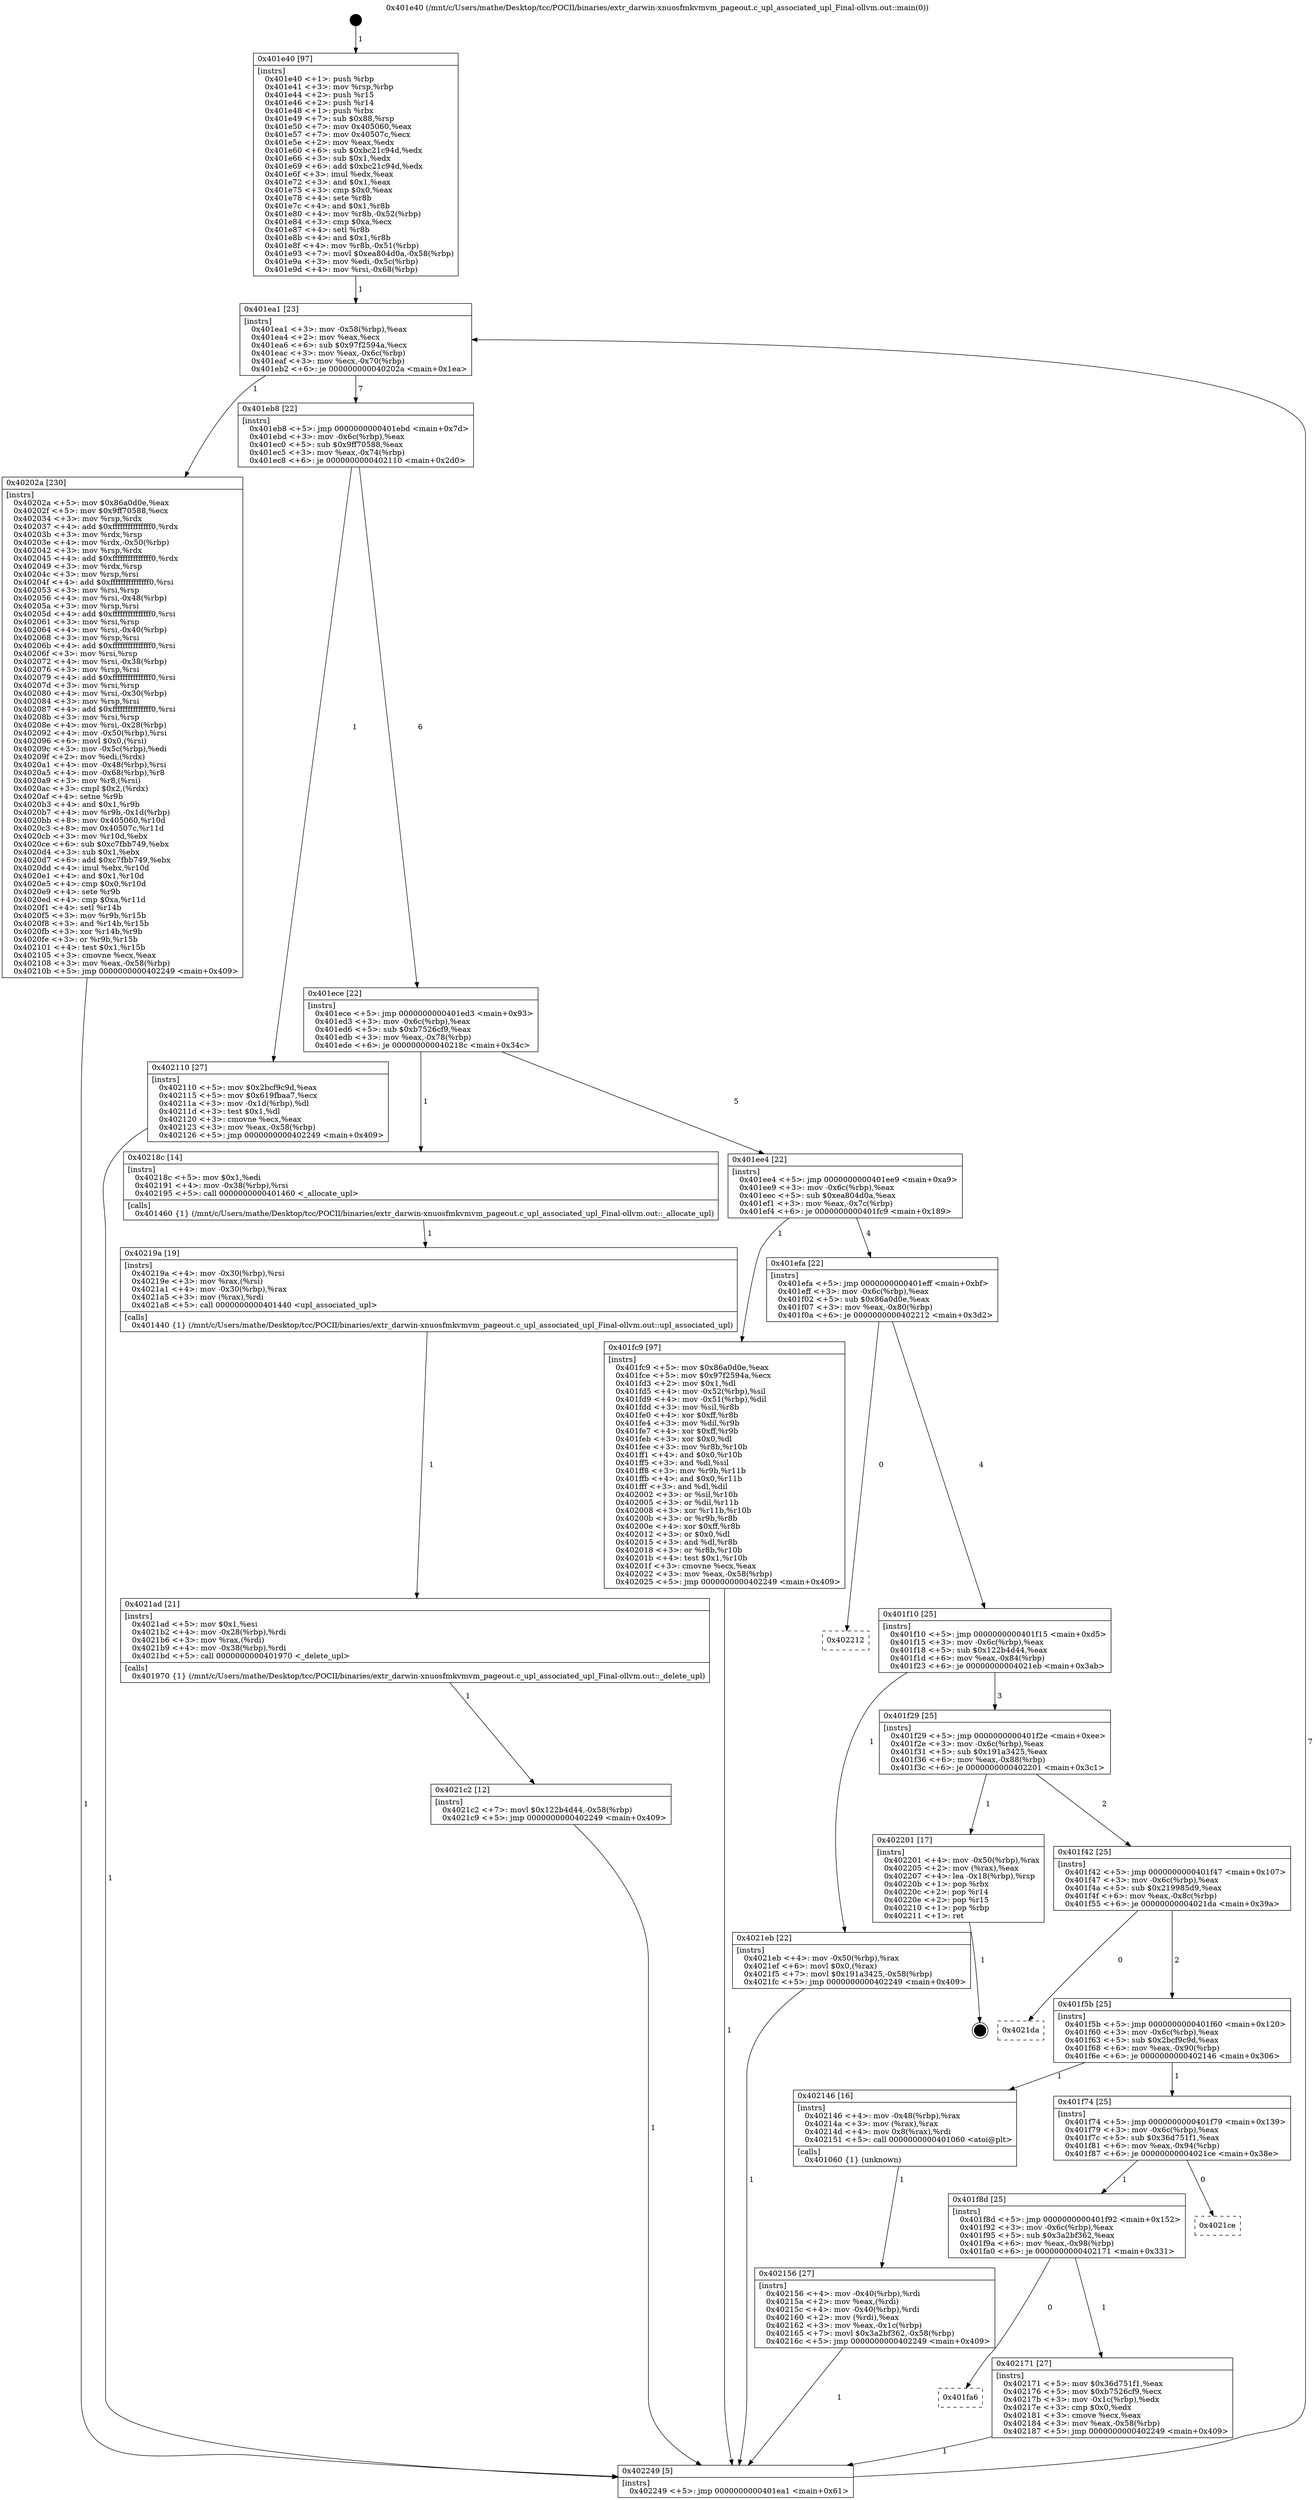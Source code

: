 digraph "0x401e40" {
  label = "0x401e40 (/mnt/c/Users/mathe/Desktop/tcc/POCII/binaries/extr_darwin-xnuosfmkvmvm_pageout.c_upl_associated_upl_Final-ollvm.out::main(0))"
  labelloc = "t"
  node[shape=record]

  Entry [label="",width=0.3,height=0.3,shape=circle,fillcolor=black,style=filled]
  "0x401ea1" [label="{
     0x401ea1 [23]\l
     | [instrs]\l
     &nbsp;&nbsp;0x401ea1 \<+3\>: mov -0x58(%rbp),%eax\l
     &nbsp;&nbsp;0x401ea4 \<+2\>: mov %eax,%ecx\l
     &nbsp;&nbsp;0x401ea6 \<+6\>: sub $0x97f2594a,%ecx\l
     &nbsp;&nbsp;0x401eac \<+3\>: mov %eax,-0x6c(%rbp)\l
     &nbsp;&nbsp;0x401eaf \<+3\>: mov %ecx,-0x70(%rbp)\l
     &nbsp;&nbsp;0x401eb2 \<+6\>: je 000000000040202a \<main+0x1ea\>\l
  }"]
  "0x40202a" [label="{
     0x40202a [230]\l
     | [instrs]\l
     &nbsp;&nbsp;0x40202a \<+5\>: mov $0x86a0d0e,%eax\l
     &nbsp;&nbsp;0x40202f \<+5\>: mov $0x9ff70588,%ecx\l
     &nbsp;&nbsp;0x402034 \<+3\>: mov %rsp,%rdx\l
     &nbsp;&nbsp;0x402037 \<+4\>: add $0xfffffffffffffff0,%rdx\l
     &nbsp;&nbsp;0x40203b \<+3\>: mov %rdx,%rsp\l
     &nbsp;&nbsp;0x40203e \<+4\>: mov %rdx,-0x50(%rbp)\l
     &nbsp;&nbsp;0x402042 \<+3\>: mov %rsp,%rdx\l
     &nbsp;&nbsp;0x402045 \<+4\>: add $0xfffffffffffffff0,%rdx\l
     &nbsp;&nbsp;0x402049 \<+3\>: mov %rdx,%rsp\l
     &nbsp;&nbsp;0x40204c \<+3\>: mov %rsp,%rsi\l
     &nbsp;&nbsp;0x40204f \<+4\>: add $0xfffffffffffffff0,%rsi\l
     &nbsp;&nbsp;0x402053 \<+3\>: mov %rsi,%rsp\l
     &nbsp;&nbsp;0x402056 \<+4\>: mov %rsi,-0x48(%rbp)\l
     &nbsp;&nbsp;0x40205a \<+3\>: mov %rsp,%rsi\l
     &nbsp;&nbsp;0x40205d \<+4\>: add $0xfffffffffffffff0,%rsi\l
     &nbsp;&nbsp;0x402061 \<+3\>: mov %rsi,%rsp\l
     &nbsp;&nbsp;0x402064 \<+4\>: mov %rsi,-0x40(%rbp)\l
     &nbsp;&nbsp;0x402068 \<+3\>: mov %rsp,%rsi\l
     &nbsp;&nbsp;0x40206b \<+4\>: add $0xfffffffffffffff0,%rsi\l
     &nbsp;&nbsp;0x40206f \<+3\>: mov %rsi,%rsp\l
     &nbsp;&nbsp;0x402072 \<+4\>: mov %rsi,-0x38(%rbp)\l
     &nbsp;&nbsp;0x402076 \<+3\>: mov %rsp,%rsi\l
     &nbsp;&nbsp;0x402079 \<+4\>: add $0xfffffffffffffff0,%rsi\l
     &nbsp;&nbsp;0x40207d \<+3\>: mov %rsi,%rsp\l
     &nbsp;&nbsp;0x402080 \<+4\>: mov %rsi,-0x30(%rbp)\l
     &nbsp;&nbsp;0x402084 \<+3\>: mov %rsp,%rsi\l
     &nbsp;&nbsp;0x402087 \<+4\>: add $0xfffffffffffffff0,%rsi\l
     &nbsp;&nbsp;0x40208b \<+3\>: mov %rsi,%rsp\l
     &nbsp;&nbsp;0x40208e \<+4\>: mov %rsi,-0x28(%rbp)\l
     &nbsp;&nbsp;0x402092 \<+4\>: mov -0x50(%rbp),%rsi\l
     &nbsp;&nbsp;0x402096 \<+6\>: movl $0x0,(%rsi)\l
     &nbsp;&nbsp;0x40209c \<+3\>: mov -0x5c(%rbp),%edi\l
     &nbsp;&nbsp;0x40209f \<+2\>: mov %edi,(%rdx)\l
     &nbsp;&nbsp;0x4020a1 \<+4\>: mov -0x48(%rbp),%rsi\l
     &nbsp;&nbsp;0x4020a5 \<+4\>: mov -0x68(%rbp),%r8\l
     &nbsp;&nbsp;0x4020a9 \<+3\>: mov %r8,(%rsi)\l
     &nbsp;&nbsp;0x4020ac \<+3\>: cmpl $0x2,(%rdx)\l
     &nbsp;&nbsp;0x4020af \<+4\>: setne %r9b\l
     &nbsp;&nbsp;0x4020b3 \<+4\>: and $0x1,%r9b\l
     &nbsp;&nbsp;0x4020b7 \<+4\>: mov %r9b,-0x1d(%rbp)\l
     &nbsp;&nbsp;0x4020bb \<+8\>: mov 0x405060,%r10d\l
     &nbsp;&nbsp;0x4020c3 \<+8\>: mov 0x40507c,%r11d\l
     &nbsp;&nbsp;0x4020cb \<+3\>: mov %r10d,%ebx\l
     &nbsp;&nbsp;0x4020ce \<+6\>: sub $0xc7fbb749,%ebx\l
     &nbsp;&nbsp;0x4020d4 \<+3\>: sub $0x1,%ebx\l
     &nbsp;&nbsp;0x4020d7 \<+6\>: add $0xc7fbb749,%ebx\l
     &nbsp;&nbsp;0x4020dd \<+4\>: imul %ebx,%r10d\l
     &nbsp;&nbsp;0x4020e1 \<+4\>: and $0x1,%r10d\l
     &nbsp;&nbsp;0x4020e5 \<+4\>: cmp $0x0,%r10d\l
     &nbsp;&nbsp;0x4020e9 \<+4\>: sete %r9b\l
     &nbsp;&nbsp;0x4020ed \<+4\>: cmp $0xa,%r11d\l
     &nbsp;&nbsp;0x4020f1 \<+4\>: setl %r14b\l
     &nbsp;&nbsp;0x4020f5 \<+3\>: mov %r9b,%r15b\l
     &nbsp;&nbsp;0x4020f8 \<+3\>: and %r14b,%r15b\l
     &nbsp;&nbsp;0x4020fb \<+3\>: xor %r14b,%r9b\l
     &nbsp;&nbsp;0x4020fe \<+3\>: or %r9b,%r15b\l
     &nbsp;&nbsp;0x402101 \<+4\>: test $0x1,%r15b\l
     &nbsp;&nbsp;0x402105 \<+3\>: cmovne %ecx,%eax\l
     &nbsp;&nbsp;0x402108 \<+3\>: mov %eax,-0x58(%rbp)\l
     &nbsp;&nbsp;0x40210b \<+5\>: jmp 0000000000402249 \<main+0x409\>\l
  }"]
  "0x401eb8" [label="{
     0x401eb8 [22]\l
     | [instrs]\l
     &nbsp;&nbsp;0x401eb8 \<+5\>: jmp 0000000000401ebd \<main+0x7d\>\l
     &nbsp;&nbsp;0x401ebd \<+3\>: mov -0x6c(%rbp),%eax\l
     &nbsp;&nbsp;0x401ec0 \<+5\>: sub $0x9ff70588,%eax\l
     &nbsp;&nbsp;0x401ec5 \<+3\>: mov %eax,-0x74(%rbp)\l
     &nbsp;&nbsp;0x401ec8 \<+6\>: je 0000000000402110 \<main+0x2d0\>\l
  }"]
  Exit [label="",width=0.3,height=0.3,shape=circle,fillcolor=black,style=filled,peripheries=2]
  "0x402110" [label="{
     0x402110 [27]\l
     | [instrs]\l
     &nbsp;&nbsp;0x402110 \<+5\>: mov $0x2bcf9c9d,%eax\l
     &nbsp;&nbsp;0x402115 \<+5\>: mov $0x619fbaa7,%ecx\l
     &nbsp;&nbsp;0x40211a \<+3\>: mov -0x1d(%rbp),%dl\l
     &nbsp;&nbsp;0x40211d \<+3\>: test $0x1,%dl\l
     &nbsp;&nbsp;0x402120 \<+3\>: cmovne %ecx,%eax\l
     &nbsp;&nbsp;0x402123 \<+3\>: mov %eax,-0x58(%rbp)\l
     &nbsp;&nbsp;0x402126 \<+5\>: jmp 0000000000402249 \<main+0x409\>\l
  }"]
  "0x401ece" [label="{
     0x401ece [22]\l
     | [instrs]\l
     &nbsp;&nbsp;0x401ece \<+5\>: jmp 0000000000401ed3 \<main+0x93\>\l
     &nbsp;&nbsp;0x401ed3 \<+3\>: mov -0x6c(%rbp),%eax\l
     &nbsp;&nbsp;0x401ed6 \<+5\>: sub $0xb7526cf9,%eax\l
     &nbsp;&nbsp;0x401edb \<+3\>: mov %eax,-0x78(%rbp)\l
     &nbsp;&nbsp;0x401ede \<+6\>: je 000000000040218c \<main+0x34c\>\l
  }"]
  "0x4021c2" [label="{
     0x4021c2 [12]\l
     | [instrs]\l
     &nbsp;&nbsp;0x4021c2 \<+7\>: movl $0x122b4d44,-0x58(%rbp)\l
     &nbsp;&nbsp;0x4021c9 \<+5\>: jmp 0000000000402249 \<main+0x409\>\l
  }"]
  "0x40218c" [label="{
     0x40218c [14]\l
     | [instrs]\l
     &nbsp;&nbsp;0x40218c \<+5\>: mov $0x1,%edi\l
     &nbsp;&nbsp;0x402191 \<+4\>: mov -0x38(%rbp),%rsi\l
     &nbsp;&nbsp;0x402195 \<+5\>: call 0000000000401460 \<_allocate_upl\>\l
     | [calls]\l
     &nbsp;&nbsp;0x401460 \{1\} (/mnt/c/Users/mathe/Desktop/tcc/POCII/binaries/extr_darwin-xnuosfmkvmvm_pageout.c_upl_associated_upl_Final-ollvm.out::_allocate_upl)\l
  }"]
  "0x401ee4" [label="{
     0x401ee4 [22]\l
     | [instrs]\l
     &nbsp;&nbsp;0x401ee4 \<+5\>: jmp 0000000000401ee9 \<main+0xa9\>\l
     &nbsp;&nbsp;0x401ee9 \<+3\>: mov -0x6c(%rbp),%eax\l
     &nbsp;&nbsp;0x401eec \<+5\>: sub $0xea804d0a,%eax\l
     &nbsp;&nbsp;0x401ef1 \<+3\>: mov %eax,-0x7c(%rbp)\l
     &nbsp;&nbsp;0x401ef4 \<+6\>: je 0000000000401fc9 \<main+0x189\>\l
  }"]
  "0x4021ad" [label="{
     0x4021ad [21]\l
     | [instrs]\l
     &nbsp;&nbsp;0x4021ad \<+5\>: mov $0x1,%esi\l
     &nbsp;&nbsp;0x4021b2 \<+4\>: mov -0x28(%rbp),%rdi\l
     &nbsp;&nbsp;0x4021b6 \<+3\>: mov %rax,(%rdi)\l
     &nbsp;&nbsp;0x4021b9 \<+4\>: mov -0x38(%rbp),%rdi\l
     &nbsp;&nbsp;0x4021bd \<+5\>: call 0000000000401970 \<_delete_upl\>\l
     | [calls]\l
     &nbsp;&nbsp;0x401970 \{1\} (/mnt/c/Users/mathe/Desktop/tcc/POCII/binaries/extr_darwin-xnuosfmkvmvm_pageout.c_upl_associated_upl_Final-ollvm.out::_delete_upl)\l
  }"]
  "0x401fc9" [label="{
     0x401fc9 [97]\l
     | [instrs]\l
     &nbsp;&nbsp;0x401fc9 \<+5\>: mov $0x86a0d0e,%eax\l
     &nbsp;&nbsp;0x401fce \<+5\>: mov $0x97f2594a,%ecx\l
     &nbsp;&nbsp;0x401fd3 \<+2\>: mov $0x1,%dl\l
     &nbsp;&nbsp;0x401fd5 \<+4\>: mov -0x52(%rbp),%sil\l
     &nbsp;&nbsp;0x401fd9 \<+4\>: mov -0x51(%rbp),%dil\l
     &nbsp;&nbsp;0x401fdd \<+3\>: mov %sil,%r8b\l
     &nbsp;&nbsp;0x401fe0 \<+4\>: xor $0xff,%r8b\l
     &nbsp;&nbsp;0x401fe4 \<+3\>: mov %dil,%r9b\l
     &nbsp;&nbsp;0x401fe7 \<+4\>: xor $0xff,%r9b\l
     &nbsp;&nbsp;0x401feb \<+3\>: xor $0x0,%dl\l
     &nbsp;&nbsp;0x401fee \<+3\>: mov %r8b,%r10b\l
     &nbsp;&nbsp;0x401ff1 \<+4\>: and $0x0,%r10b\l
     &nbsp;&nbsp;0x401ff5 \<+3\>: and %dl,%sil\l
     &nbsp;&nbsp;0x401ff8 \<+3\>: mov %r9b,%r11b\l
     &nbsp;&nbsp;0x401ffb \<+4\>: and $0x0,%r11b\l
     &nbsp;&nbsp;0x401fff \<+3\>: and %dl,%dil\l
     &nbsp;&nbsp;0x402002 \<+3\>: or %sil,%r10b\l
     &nbsp;&nbsp;0x402005 \<+3\>: or %dil,%r11b\l
     &nbsp;&nbsp;0x402008 \<+3\>: xor %r11b,%r10b\l
     &nbsp;&nbsp;0x40200b \<+3\>: or %r9b,%r8b\l
     &nbsp;&nbsp;0x40200e \<+4\>: xor $0xff,%r8b\l
     &nbsp;&nbsp;0x402012 \<+3\>: or $0x0,%dl\l
     &nbsp;&nbsp;0x402015 \<+3\>: and %dl,%r8b\l
     &nbsp;&nbsp;0x402018 \<+3\>: or %r8b,%r10b\l
     &nbsp;&nbsp;0x40201b \<+4\>: test $0x1,%r10b\l
     &nbsp;&nbsp;0x40201f \<+3\>: cmovne %ecx,%eax\l
     &nbsp;&nbsp;0x402022 \<+3\>: mov %eax,-0x58(%rbp)\l
     &nbsp;&nbsp;0x402025 \<+5\>: jmp 0000000000402249 \<main+0x409\>\l
  }"]
  "0x401efa" [label="{
     0x401efa [22]\l
     | [instrs]\l
     &nbsp;&nbsp;0x401efa \<+5\>: jmp 0000000000401eff \<main+0xbf\>\l
     &nbsp;&nbsp;0x401eff \<+3\>: mov -0x6c(%rbp),%eax\l
     &nbsp;&nbsp;0x401f02 \<+5\>: sub $0x86a0d0e,%eax\l
     &nbsp;&nbsp;0x401f07 \<+3\>: mov %eax,-0x80(%rbp)\l
     &nbsp;&nbsp;0x401f0a \<+6\>: je 0000000000402212 \<main+0x3d2\>\l
  }"]
  "0x402249" [label="{
     0x402249 [5]\l
     | [instrs]\l
     &nbsp;&nbsp;0x402249 \<+5\>: jmp 0000000000401ea1 \<main+0x61\>\l
  }"]
  "0x401e40" [label="{
     0x401e40 [97]\l
     | [instrs]\l
     &nbsp;&nbsp;0x401e40 \<+1\>: push %rbp\l
     &nbsp;&nbsp;0x401e41 \<+3\>: mov %rsp,%rbp\l
     &nbsp;&nbsp;0x401e44 \<+2\>: push %r15\l
     &nbsp;&nbsp;0x401e46 \<+2\>: push %r14\l
     &nbsp;&nbsp;0x401e48 \<+1\>: push %rbx\l
     &nbsp;&nbsp;0x401e49 \<+7\>: sub $0x88,%rsp\l
     &nbsp;&nbsp;0x401e50 \<+7\>: mov 0x405060,%eax\l
     &nbsp;&nbsp;0x401e57 \<+7\>: mov 0x40507c,%ecx\l
     &nbsp;&nbsp;0x401e5e \<+2\>: mov %eax,%edx\l
     &nbsp;&nbsp;0x401e60 \<+6\>: sub $0xbc21c94d,%edx\l
     &nbsp;&nbsp;0x401e66 \<+3\>: sub $0x1,%edx\l
     &nbsp;&nbsp;0x401e69 \<+6\>: add $0xbc21c94d,%edx\l
     &nbsp;&nbsp;0x401e6f \<+3\>: imul %edx,%eax\l
     &nbsp;&nbsp;0x401e72 \<+3\>: and $0x1,%eax\l
     &nbsp;&nbsp;0x401e75 \<+3\>: cmp $0x0,%eax\l
     &nbsp;&nbsp;0x401e78 \<+4\>: sete %r8b\l
     &nbsp;&nbsp;0x401e7c \<+4\>: and $0x1,%r8b\l
     &nbsp;&nbsp;0x401e80 \<+4\>: mov %r8b,-0x52(%rbp)\l
     &nbsp;&nbsp;0x401e84 \<+3\>: cmp $0xa,%ecx\l
     &nbsp;&nbsp;0x401e87 \<+4\>: setl %r8b\l
     &nbsp;&nbsp;0x401e8b \<+4\>: and $0x1,%r8b\l
     &nbsp;&nbsp;0x401e8f \<+4\>: mov %r8b,-0x51(%rbp)\l
     &nbsp;&nbsp;0x401e93 \<+7\>: movl $0xea804d0a,-0x58(%rbp)\l
     &nbsp;&nbsp;0x401e9a \<+3\>: mov %edi,-0x5c(%rbp)\l
     &nbsp;&nbsp;0x401e9d \<+4\>: mov %rsi,-0x68(%rbp)\l
  }"]
  "0x40219a" [label="{
     0x40219a [19]\l
     | [instrs]\l
     &nbsp;&nbsp;0x40219a \<+4\>: mov -0x30(%rbp),%rsi\l
     &nbsp;&nbsp;0x40219e \<+3\>: mov %rax,(%rsi)\l
     &nbsp;&nbsp;0x4021a1 \<+4\>: mov -0x30(%rbp),%rax\l
     &nbsp;&nbsp;0x4021a5 \<+3\>: mov (%rax),%rdi\l
     &nbsp;&nbsp;0x4021a8 \<+5\>: call 0000000000401440 \<upl_associated_upl\>\l
     | [calls]\l
     &nbsp;&nbsp;0x401440 \{1\} (/mnt/c/Users/mathe/Desktop/tcc/POCII/binaries/extr_darwin-xnuosfmkvmvm_pageout.c_upl_associated_upl_Final-ollvm.out::upl_associated_upl)\l
  }"]
  "0x402212" [label="{
     0x402212\l
  }", style=dashed]
  "0x401f10" [label="{
     0x401f10 [25]\l
     | [instrs]\l
     &nbsp;&nbsp;0x401f10 \<+5\>: jmp 0000000000401f15 \<main+0xd5\>\l
     &nbsp;&nbsp;0x401f15 \<+3\>: mov -0x6c(%rbp),%eax\l
     &nbsp;&nbsp;0x401f18 \<+5\>: sub $0x122b4d44,%eax\l
     &nbsp;&nbsp;0x401f1d \<+6\>: mov %eax,-0x84(%rbp)\l
     &nbsp;&nbsp;0x401f23 \<+6\>: je 00000000004021eb \<main+0x3ab\>\l
  }"]
  "0x401fa6" [label="{
     0x401fa6\l
  }", style=dashed]
  "0x4021eb" [label="{
     0x4021eb [22]\l
     | [instrs]\l
     &nbsp;&nbsp;0x4021eb \<+4\>: mov -0x50(%rbp),%rax\l
     &nbsp;&nbsp;0x4021ef \<+6\>: movl $0x0,(%rax)\l
     &nbsp;&nbsp;0x4021f5 \<+7\>: movl $0x191a3425,-0x58(%rbp)\l
     &nbsp;&nbsp;0x4021fc \<+5\>: jmp 0000000000402249 \<main+0x409\>\l
  }"]
  "0x401f29" [label="{
     0x401f29 [25]\l
     | [instrs]\l
     &nbsp;&nbsp;0x401f29 \<+5\>: jmp 0000000000401f2e \<main+0xee\>\l
     &nbsp;&nbsp;0x401f2e \<+3\>: mov -0x6c(%rbp),%eax\l
     &nbsp;&nbsp;0x401f31 \<+5\>: sub $0x191a3425,%eax\l
     &nbsp;&nbsp;0x401f36 \<+6\>: mov %eax,-0x88(%rbp)\l
     &nbsp;&nbsp;0x401f3c \<+6\>: je 0000000000402201 \<main+0x3c1\>\l
  }"]
  "0x402171" [label="{
     0x402171 [27]\l
     | [instrs]\l
     &nbsp;&nbsp;0x402171 \<+5\>: mov $0x36d751f1,%eax\l
     &nbsp;&nbsp;0x402176 \<+5\>: mov $0xb7526cf9,%ecx\l
     &nbsp;&nbsp;0x40217b \<+3\>: mov -0x1c(%rbp),%edx\l
     &nbsp;&nbsp;0x40217e \<+3\>: cmp $0x0,%edx\l
     &nbsp;&nbsp;0x402181 \<+3\>: cmove %ecx,%eax\l
     &nbsp;&nbsp;0x402184 \<+3\>: mov %eax,-0x58(%rbp)\l
     &nbsp;&nbsp;0x402187 \<+5\>: jmp 0000000000402249 \<main+0x409\>\l
  }"]
  "0x402201" [label="{
     0x402201 [17]\l
     | [instrs]\l
     &nbsp;&nbsp;0x402201 \<+4\>: mov -0x50(%rbp),%rax\l
     &nbsp;&nbsp;0x402205 \<+2\>: mov (%rax),%eax\l
     &nbsp;&nbsp;0x402207 \<+4\>: lea -0x18(%rbp),%rsp\l
     &nbsp;&nbsp;0x40220b \<+1\>: pop %rbx\l
     &nbsp;&nbsp;0x40220c \<+2\>: pop %r14\l
     &nbsp;&nbsp;0x40220e \<+2\>: pop %r15\l
     &nbsp;&nbsp;0x402210 \<+1\>: pop %rbp\l
     &nbsp;&nbsp;0x402211 \<+1\>: ret\l
  }"]
  "0x401f42" [label="{
     0x401f42 [25]\l
     | [instrs]\l
     &nbsp;&nbsp;0x401f42 \<+5\>: jmp 0000000000401f47 \<main+0x107\>\l
     &nbsp;&nbsp;0x401f47 \<+3\>: mov -0x6c(%rbp),%eax\l
     &nbsp;&nbsp;0x401f4a \<+5\>: sub $0x219985d9,%eax\l
     &nbsp;&nbsp;0x401f4f \<+6\>: mov %eax,-0x8c(%rbp)\l
     &nbsp;&nbsp;0x401f55 \<+6\>: je 00000000004021da \<main+0x39a\>\l
  }"]
  "0x401f8d" [label="{
     0x401f8d [25]\l
     | [instrs]\l
     &nbsp;&nbsp;0x401f8d \<+5\>: jmp 0000000000401f92 \<main+0x152\>\l
     &nbsp;&nbsp;0x401f92 \<+3\>: mov -0x6c(%rbp),%eax\l
     &nbsp;&nbsp;0x401f95 \<+5\>: sub $0x3a2bf362,%eax\l
     &nbsp;&nbsp;0x401f9a \<+6\>: mov %eax,-0x98(%rbp)\l
     &nbsp;&nbsp;0x401fa0 \<+6\>: je 0000000000402171 \<main+0x331\>\l
  }"]
  "0x4021da" [label="{
     0x4021da\l
  }", style=dashed]
  "0x401f5b" [label="{
     0x401f5b [25]\l
     | [instrs]\l
     &nbsp;&nbsp;0x401f5b \<+5\>: jmp 0000000000401f60 \<main+0x120\>\l
     &nbsp;&nbsp;0x401f60 \<+3\>: mov -0x6c(%rbp),%eax\l
     &nbsp;&nbsp;0x401f63 \<+5\>: sub $0x2bcf9c9d,%eax\l
     &nbsp;&nbsp;0x401f68 \<+6\>: mov %eax,-0x90(%rbp)\l
     &nbsp;&nbsp;0x401f6e \<+6\>: je 0000000000402146 \<main+0x306\>\l
  }"]
  "0x4021ce" [label="{
     0x4021ce\l
  }", style=dashed]
  "0x402146" [label="{
     0x402146 [16]\l
     | [instrs]\l
     &nbsp;&nbsp;0x402146 \<+4\>: mov -0x48(%rbp),%rax\l
     &nbsp;&nbsp;0x40214a \<+3\>: mov (%rax),%rax\l
     &nbsp;&nbsp;0x40214d \<+4\>: mov 0x8(%rax),%rdi\l
     &nbsp;&nbsp;0x402151 \<+5\>: call 0000000000401060 \<atoi@plt\>\l
     | [calls]\l
     &nbsp;&nbsp;0x401060 \{1\} (unknown)\l
  }"]
  "0x401f74" [label="{
     0x401f74 [25]\l
     | [instrs]\l
     &nbsp;&nbsp;0x401f74 \<+5\>: jmp 0000000000401f79 \<main+0x139\>\l
     &nbsp;&nbsp;0x401f79 \<+3\>: mov -0x6c(%rbp),%eax\l
     &nbsp;&nbsp;0x401f7c \<+5\>: sub $0x36d751f1,%eax\l
     &nbsp;&nbsp;0x401f81 \<+6\>: mov %eax,-0x94(%rbp)\l
     &nbsp;&nbsp;0x401f87 \<+6\>: je 00000000004021ce \<main+0x38e\>\l
  }"]
  "0x402156" [label="{
     0x402156 [27]\l
     | [instrs]\l
     &nbsp;&nbsp;0x402156 \<+4\>: mov -0x40(%rbp),%rdi\l
     &nbsp;&nbsp;0x40215a \<+2\>: mov %eax,(%rdi)\l
     &nbsp;&nbsp;0x40215c \<+4\>: mov -0x40(%rbp),%rdi\l
     &nbsp;&nbsp;0x402160 \<+2\>: mov (%rdi),%eax\l
     &nbsp;&nbsp;0x402162 \<+3\>: mov %eax,-0x1c(%rbp)\l
     &nbsp;&nbsp;0x402165 \<+7\>: movl $0x3a2bf362,-0x58(%rbp)\l
     &nbsp;&nbsp;0x40216c \<+5\>: jmp 0000000000402249 \<main+0x409\>\l
  }"]
  Entry -> "0x401e40" [label=" 1"]
  "0x401ea1" -> "0x40202a" [label=" 1"]
  "0x401ea1" -> "0x401eb8" [label=" 7"]
  "0x402201" -> Exit [label=" 1"]
  "0x401eb8" -> "0x402110" [label=" 1"]
  "0x401eb8" -> "0x401ece" [label=" 6"]
  "0x4021eb" -> "0x402249" [label=" 1"]
  "0x401ece" -> "0x40218c" [label=" 1"]
  "0x401ece" -> "0x401ee4" [label=" 5"]
  "0x4021c2" -> "0x402249" [label=" 1"]
  "0x401ee4" -> "0x401fc9" [label=" 1"]
  "0x401ee4" -> "0x401efa" [label=" 4"]
  "0x401fc9" -> "0x402249" [label=" 1"]
  "0x401e40" -> "0x401ea1" [label=" 1"]
  "0x402249" -> "0x401ea1" [label=" 7"]
  "0x40202a" -> "0x402249" [label=" 1"]
  "0x402110" -> "0x402249" [label=" 1"]
  "0x4021ad" -> "0x4021c2" [label=" 1"]
  "0x401efa" -> "0x402212" [label=" 0"]
  "0x401efa" -> "0x401f10" [label=" 4"]
  "0x40219a" -> "0x4021ad" [label=" 1"]
  "0x401f10" -> "0x4021eb" [label=" 1"]
  "0x401f10" -> "0x401f29" [label=" 3"]
  "0x40218c" -> "0x40219a" [label=" 1"]
  "0x401f29" -> "0x402201" [label=" 1"]
  "0x401f29" -> "0x401f42" [label=" 2"]
  "0x402171" -> "0x402249" [label=" 1"]
  "0x401f42" -> "0x4021da" [label=" 0"]
  "0x401f42" -> "0x401f5b" [label=" 2"]
  "0x401f8d" -> "0x402171" [label=" 1"]
  "0x401f5b" -> "0x402146" [label=" 1"]
  "0x401f5b" -> "0x401f74" [label=" 1"]
  "0x402146" -> "0x402156" [label=" 1"]
  "0x402156" -> "0x402249" [label=" 1"]
  "0x401f8d" -> "0x401fa6" [label=" 0"]
  "0x401f74" -> "0x4021ce" [label=" 0"]
  "0x401f74" -> "0x401f8d" [label=" 1"]
}
